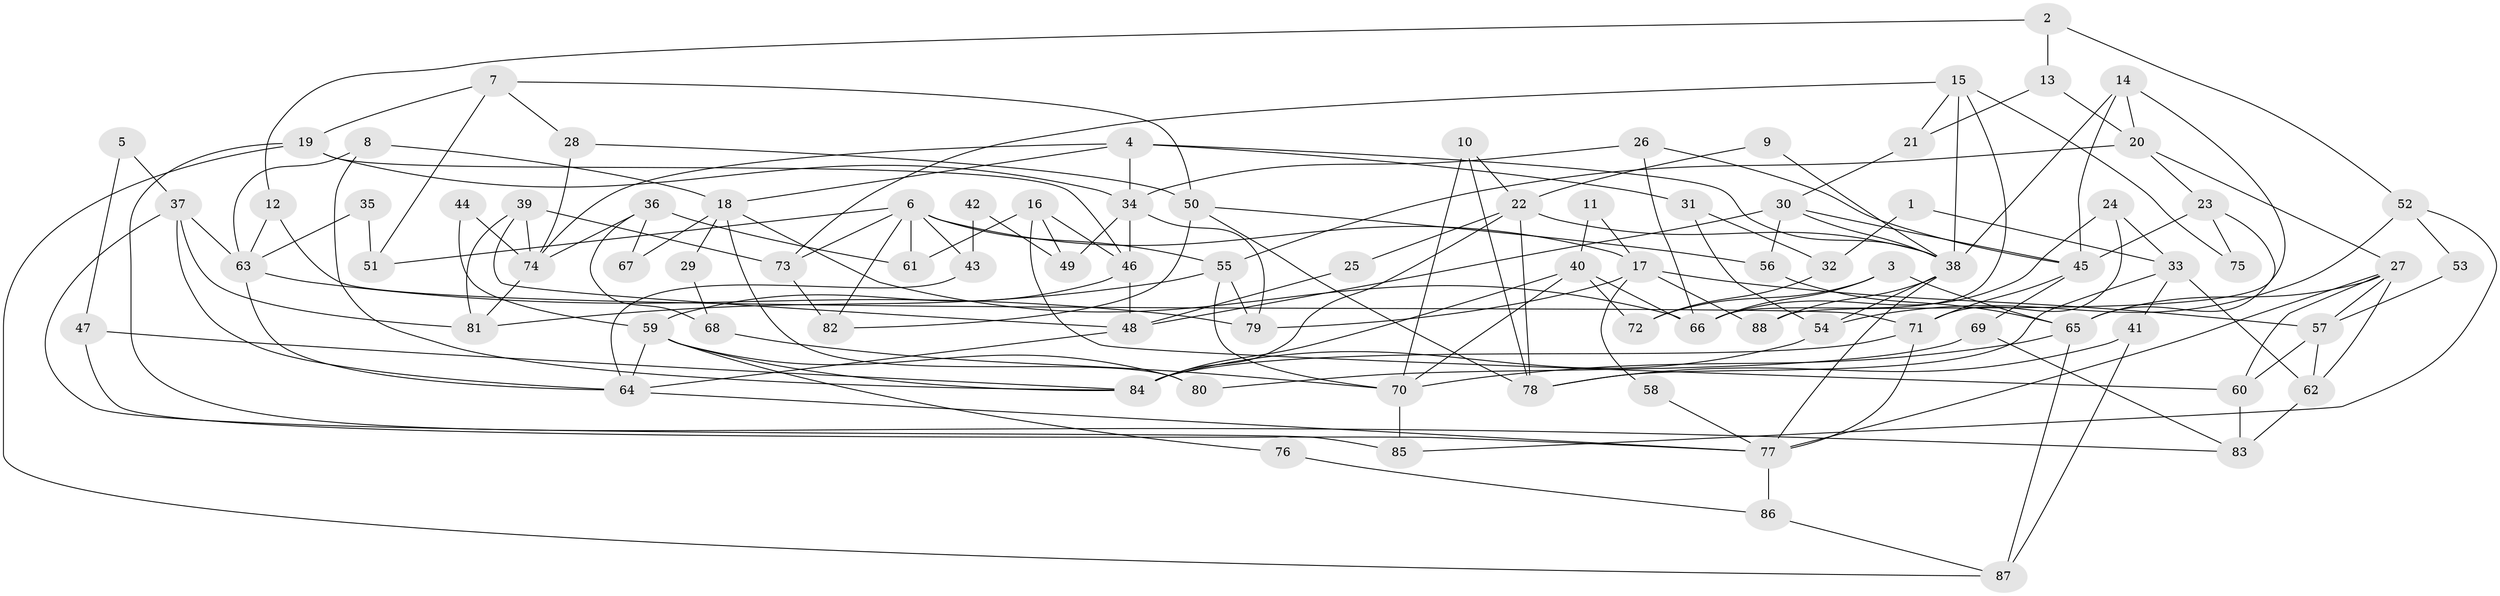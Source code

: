// Generated by graph-tools (version 1.1) at 2025/50/03/09/25 03:50:12]
// undirected, 88 vertices, 176 edges
graph export_dot {
graph [start="1"]
  node [color=gray90,style=filled];
  1;
  2;
  3;
  4;
  5;
  6;
  7;
  8;
  9;
  10;
  11;
  12;
  13;
  14;
  15;
  16;
  17;
  18;
  19;
  20;
  21;
  22;
  23;
  24;
  25;
  26;
  27;
  28;
  29;
  30;
  31;
  32;
  33;
  34;
  35;
  36;
  37;
  38;
  39;
  40;
  41;
  42;
  43;
  44;
  45;
  46;
  47;
  48;
  49;
  50;
  51;
  52;
  53;
  54;
  55;
  56;
  57;
  58;
  59;
  60;
  61;
  62;
  63;
  64;
  65;
  66;
  67;
  68;
  69;
  70;
  71;
  72;
  73;
  74;
  75;
  76;
  77;
  78;
  79;
  80;
  81;
  82;
  83;
  84;
  85;
  86;
  87;
  88;
  1 -- 32;
  1 -- 33;
  2 -- 12;
  2 -- 13;
  2 -- 52;
  3 -- 66;
  3 -- 65;
  3 -- 72;
  4 -- 38;
  4 -- 34;
  4 -- 18;
  4 -- 31;
  4 -- 74;
  5 -- 37;
  5 -- 47;
  6 -- 73;
  6 -- 82;
  6 -- 17;
  6 -- 43;
  6 -- 51;
  6 -- 55;
  6 -- 61;
  7 -- 50;
  7 -- 19;
  7 -- 28;
  7 -- 51;
  8 -- 84;
  8 -- 63;
  8 -- 18;
  9 -- 22;
  9 -- 38;
  10 -- 78;
  10 -- 22;
  10 -- 70;
  11 -- 17;
  11 -- 40;
  12 -- 71;
  12 -- 63;
  13 -- 20;
  13 -- 21;
  14 -- 45;
  14 -- 20;
  14 -- 38;
  14 -- 88;
  15 -- 66;
  15 -- 38;
  15 -- 21;
  15 -- 73;
  15 -- 75;
  16 -- 60;
  16 -- 46;
  16 -- 49;
  16 -- 61;
  17 -- 57;
  17 -- 58;
  17 -- 79;
  17 -- 88;
  18 -- 29;
  18 -- 66;
  18 -- 67;
  18 -- 80;
  19 -- 46;
  19 -- 83;
  19 -- 34;
  19 -- 87;
  20 -- 55;
  20 -- 27;
  20 -- 23;
  21 -- 30;
  22 -- 84;
  22 -- 38;
  22 -- 25;
  22 -- 78;
  23 -- 45;
  23 -- 65;
  23 -- 75;
  24 -- 66;
  24 -- 71;
  24 -- 33;
  25 -- 48;
  26 -- 34;
  26 -- 45;
  26 -- 66;
  27 -- 77;
  27 -- 60;
  27 -- 57;
  27 -- 62;
  27 -- 65;
  28 -- 74;
  28 -- 50;
  29 -- 68;
  30 -- 56;
  30 -- 38;
  30 -- 45;
  30 -- 48;
  31 -- 54;
  31 -- 32;
  32 -- 72;
  33 -- 78;
  33 -- 41;
  33 -- 62;
  34 -- 79;
  34 -- 46;
  34 -- 49;
  35 -- 63;
  35 -- 51;
  36 -- 74;
  36 -- 61;
  36 -- 67;
  36 -- 68;
  37 -- 81;
  37 -- 64;
  37 -- 63;
  37 -- 85;
  38 -- 88;
  38 -- 54;
  38 -- 77;
  39 -- 48;
  39 -- 74;
  39 -- 73;
  39 -- 81;
  40 -- 66;
  40 -- 70;
  40 -- 72;
  40 -- 84;
  41 -- 87;
  41 -- 78;
  42 -- 49;
  42 -- 43;
  43 -- 64;
  44 -- 74;
  44 -- 59;
  45 -- 71;
  45 -- 69;
  46 -- 48;
  46 -- 59;
  47 -- 84;
  47 -- 77;
  48 -- 64;
  50 -- 78;
  50 -- 56;
  50 -- 82;
  52 -- 85;
  52 -- 53;
  52 -- 54;
  53 -- 57;
  54 -- 84;
  55 -- 70;
  55 -- 79;
  55 -- 81;
  56 -- 65;
  57 -- 62;
  57 -- 60;
  58 -- 77;
  59 -- 84;
  59 -- 64;
  59 -- 76;
  59 -- 80;
  60 -- 83;
  62 -- 83;
  63 -- 79;
  63 -- 64;
  64 -- 77;
  65 -- 70;
  65 -- 87;
  68 -- 70;
  69 -- 80;
  69 -- 83;
  70 -- 85;
  71 -- 84;
  71 -- 77;
  73 -- 82;
  74 -- 81;
  76 -- 86;
  77 -- 86;
  86 -- 87;
}
